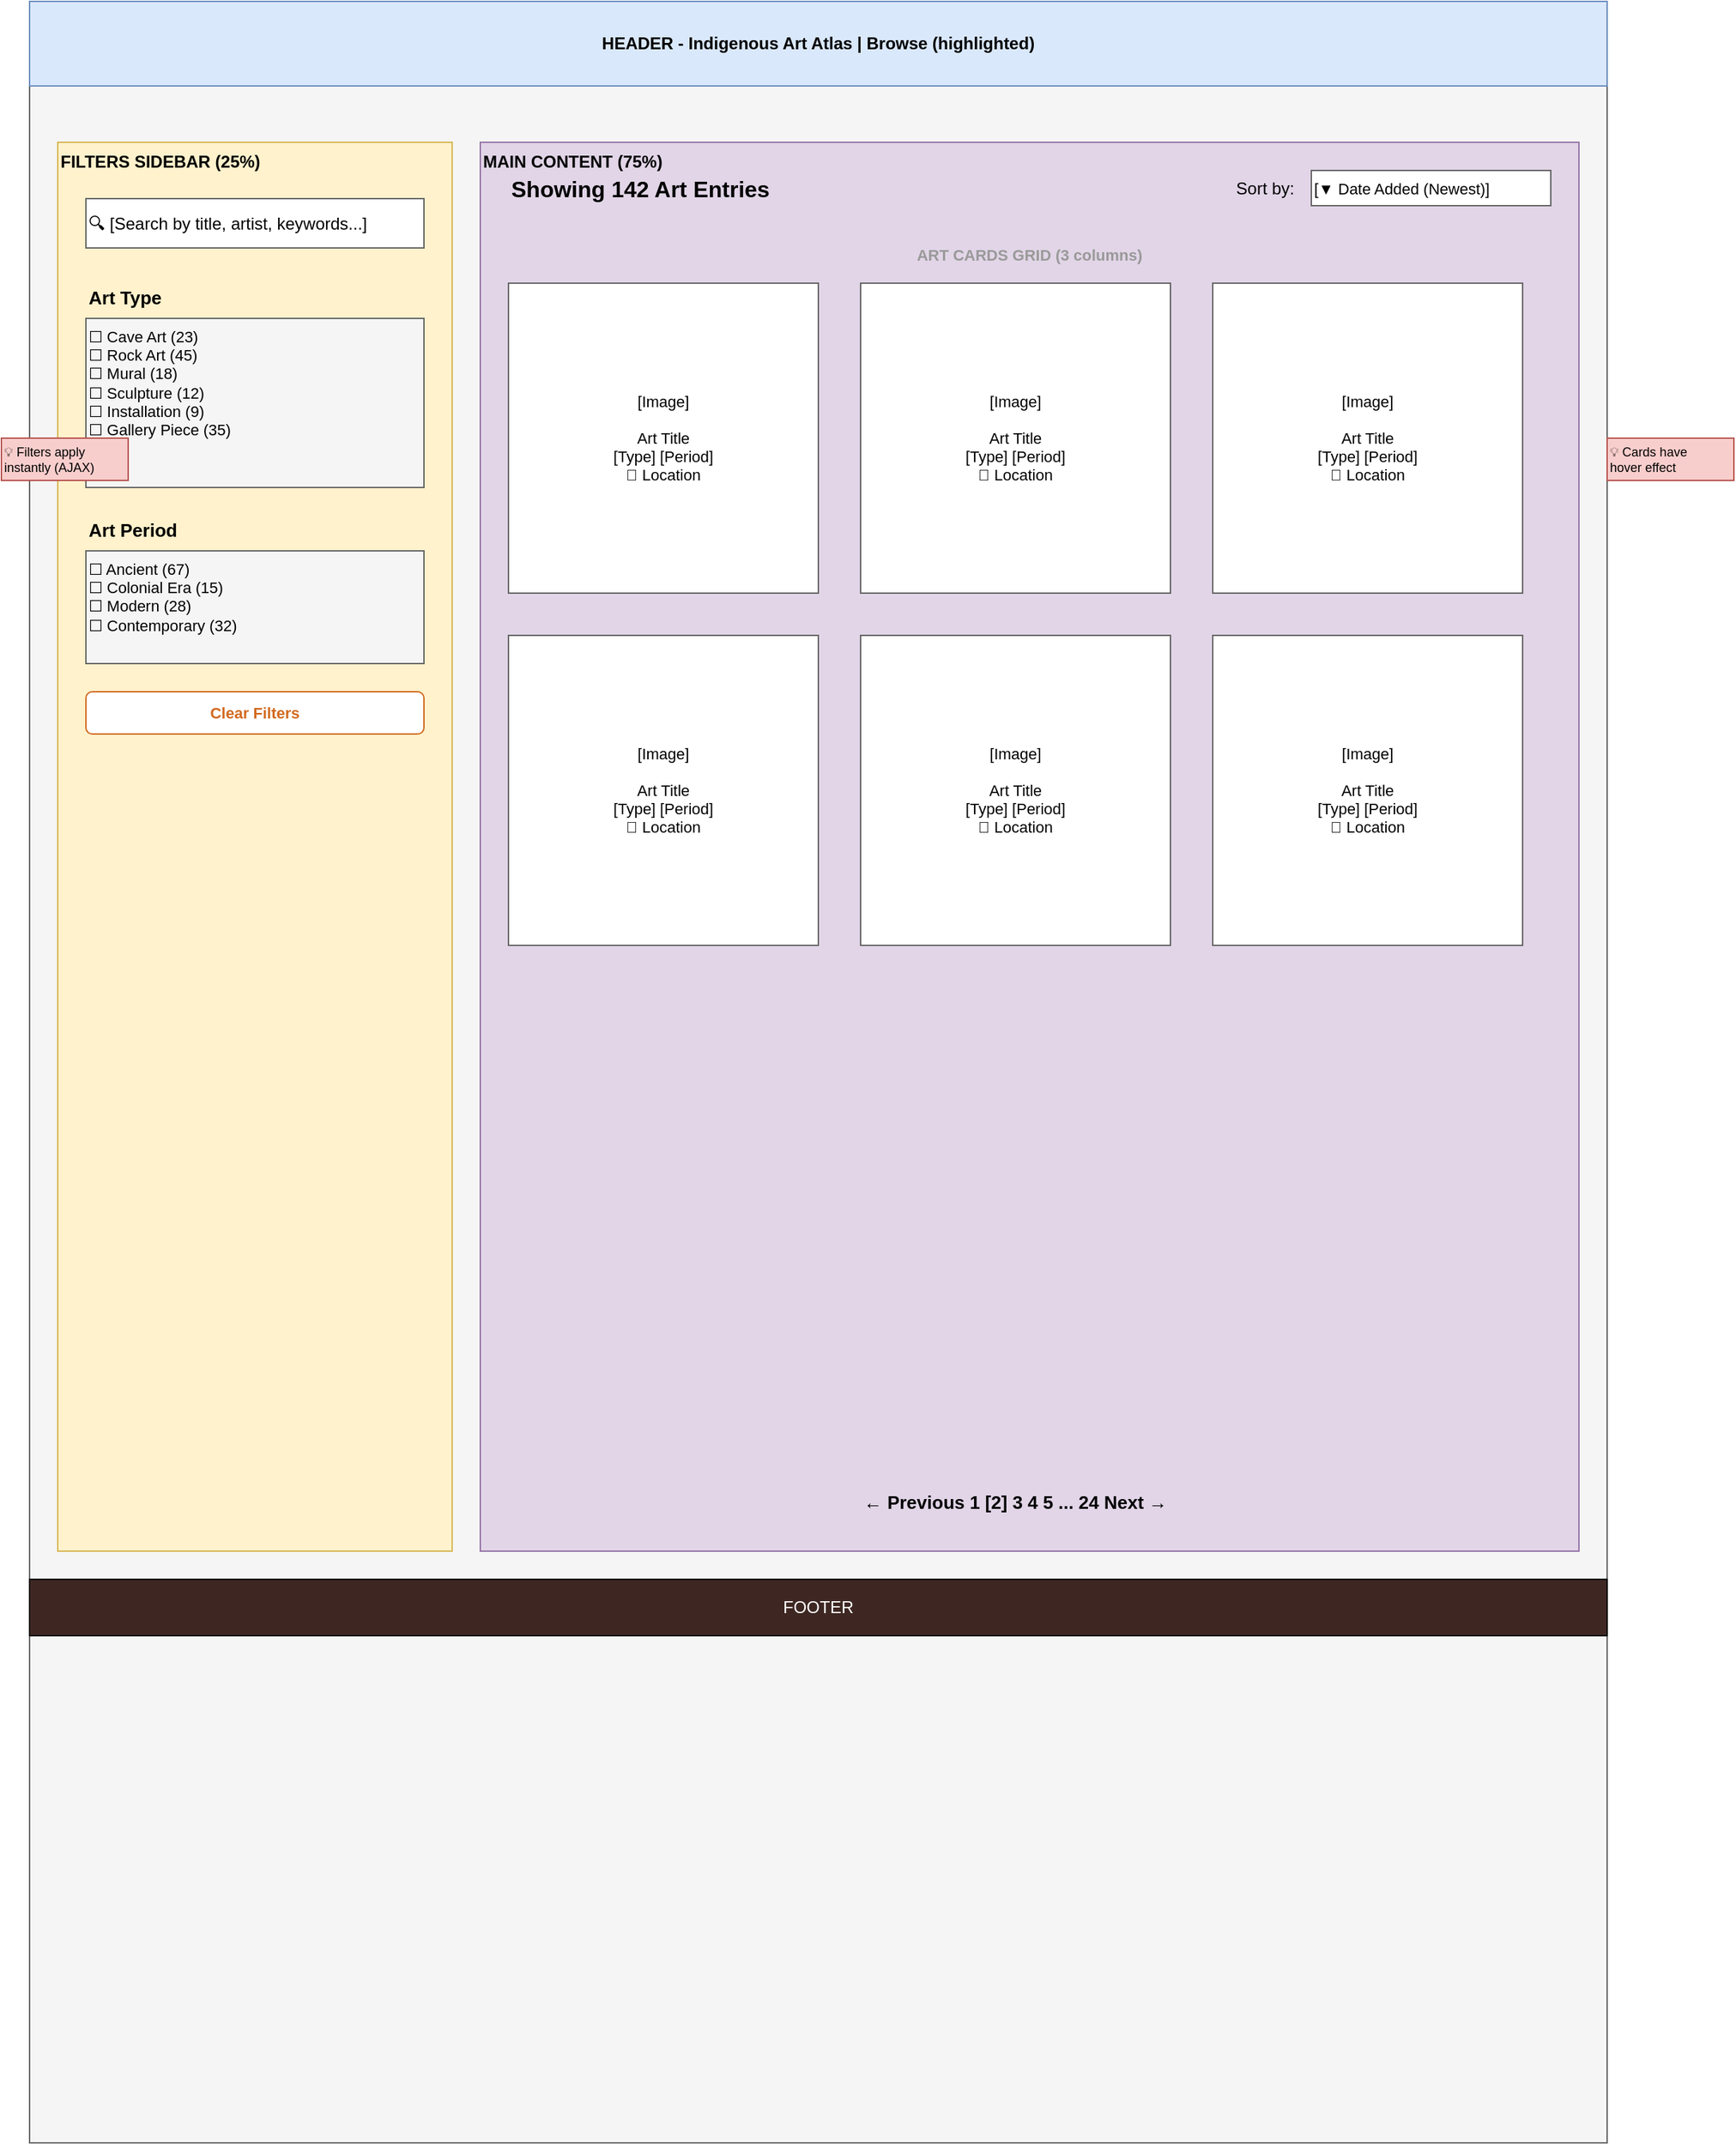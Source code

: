 <?xml version="1.0" encoding="UTF-8"?>
<mxfile>
  <diagram name="Browse Page Wireframe" id="browse">
    <mxGraphModel dx="1434" dy="844" grid="1" gridSize="10" guides="1" tooltips="1" connect="1" arrows="1" fold="1" page="1" pageScale="1" pageWidth="1200" pageHeight="1600">
      <root>
        <mxCell id="0"/>
        <mxCell id="1" parent="0"/>
        <mxCell id="browser" value="" style="rounded=0;whiteSpace=wrap;html=1;fillColor=#f5f5f5;strokeColor=#666666;" vertex="1" parent="1">
          <mxGeometry x="40" y="40" width="1120" height="1520" as="geometry"/>
        </mxCell>
        <mxCell id="header" value="HEADER - Indigenous Art Atlas | Browse (highlighted)" style="rounded=0;whiteSpace=wrap;html=1;fillColor=#dae8fc;strokeColor=#6c8ebf;fontStyle=1" vertex="1" parent="1">
          <mxGeometry x="40" y="40" width="1120" height="60" as="geometry"/>
        </mxCell>
        <mxCell id="filters-sidebar" value="FILTERS SIDEBAR (25%)" style="rounded=0;whiteSpace=wrap;html=1;fillColor=#fff2cc;strokeColor=#d6b656;fontStyle=1;align=left;verticalAlign=top;" vertex="1" parent="1">
          <mxGeometry x="60" y="140" width="280" height="1000" as="geometry"/>
        </mxCell>
        <mxCell id="search-box" value="🔍 [Search by title, artist, keywords...]" style="rounded=0;whiteSpace=wrap;html=1;fillColor=#ffffff;strokeColor=#666666;align=left;fontSize=12;" vertex="1" parent="1">
          <mxGeometry x="80" y="180" width="240" height="35" as="geometry"/>
        </mxCell>
        <mxCell id="filter-type-label" value="Art Type" style="text;html=1;strokeColor=none;fillColor=none;align=left;verticalAlign=middle;whiteSpace=wrap;rounded=0;fontSize=13;fontStyle=1" vertex="1" parent="1">
          <mxGeometry x="80" y="240" width="240" height="20" as="geometry"/>
        </mxCell>
        <mxCell id="filter-type" value="☐ Cave Art (23)&#xa;☐ Rock Art (45)&#xa;☐ Mural (18)&#xa;☐ Sculpture (12)&#xa;☐ Installation (9)&#xa;☐ Gallery Piece (35)" style="rounded=0;whiteSpace=wrap;html=1;fillColor=#f5f5f5;strokeColor=#666666;align=left;verticalAlign=top;fontSize=11;" vertex="1" parent="1">
          <mxGeometry x="80" y="265" width="240" height="120" as="geometry"/>
        </mxCell>
        <mxCell id="filter-period-label" value="Art Period" style="text;html=1;strokeColor=none;fillColor=none;align=left;verticalAlign=middle;whiteSpace=wrap;rounded=0;fontSize=13;fontStyle=1" vertex="1" parent="1">
          <mxGeometry x="80" y="405" width="240" height="20" as="geometry"/>
        </mxCell>
        <mxCell id="filter-period" value="☐ Ancient (67)&#xa;☐ Colonial Era (15)&#xa;☐ Modern (28)&#xa;☐ Contemporary (32)" style="rounded=0;whiteSpace=wrap;html=1;fillColor=#f5f5f5;strokeColor=#666666;align=left;verticalAlign=top;fontSize=11;" vertex="1" parent="1">
          <mxGeometry x="80" y="430" width="240" height="80" as="geometry"/>
        </mxCell>
        <mxCell id="btn-clear" value="Clear Filters" style="rounded=1;whiteSpace=wrap;html=1;fillColor=#ffffff;strokeColor=#d2691e;fontColor=#d2691e;fontSize=11;fontStyle=1" vertex="1" parent="1">
          <mxGeometry x="80" y="530" width="240" height="30" as="geometry"/>
        </mxCell>
        <mxCell id="main-content" value="MAIN CONTENT (75%)" style="rounded=0;whiteSpace=wrap;html=1;fillColor=#e1d5e7;strokeColor=#9673a6;fontStyle=1;align=left;verticalAlign=top;" vertex="1" parent="1">
          <mxGeometry x="360" y="140" width="780" height="1000" as="geometry"/>
        </mxCell>
        <mxCell id="results-header" value="Showing 142 Art Entries" style="text;html=1;strokeColor=none;fillColor=none;align=left;verticalAlign=middle;whiteSpace=wrap;rounded=0;fontSize=16;fontStyle=1" vertex="1" parent="1">
          <mxGeometry x="380" y="160" width="300" height="25" as="geometry"/>
        </mxCell>
        <mxCell id="sort-label" value="Sort by:" style="text;html=1;strokeColor=none;fillColor=none;align=right;verticalAlign=middle;whiteSpace=wrap;rounded=0;fontSize=12;" vertex="1" parent="1">
          <mxGeometry x="880" y="160" width="60" height="25" as="geometry"/>
        </mxCell>
        <mxCell id="sort-select" value="[▼ Date Added (Newest)]" style="rounded=0;whiteSpace=wrap;html=1;fillColor=#ffffff;strokeColor=#666666;align=left;fontSize=11;" vertex="1" parent="1">
          <mxGeometry x="950" y="160" width="170" height="25" as="geometry"/>
        </mxCell>
        <mxCell id="results-grid" value="ART CARDS GRID (3 columns)" style="text;html=1;strokeColor=none;fillColor=none;align=center;verticalAlign=middle;whiteSpace=wrap;rounded=0;fontSize=11;fontStyle=1;fontColor=#999999;" vertex="1" parent="1">
          <mxGeometry x="380" y="210" width="740" height="20" as="geometry"/>
        </mxCell>
        <mxCell id="card1" value="[Image]&#xa;&#xa;Art Title&#xa;[Type] [Period]&#xa;📍 Location" style="rounded=0;whiteSpace=wrap;html=1;fillColor=#ffffff;strokeColor=#666666;align=center;fontSize=11;" vertex="1" parent="1">
          <mxGeometry x="380" y="240" width="220" height="220" as="geometry"/>
        </mxCell>
        <mxCell id="card2" value="[Image]&#xa;&#xa;Art Title&#xa;[Type] [Period]&#xa;📍 Location" style="rounded=0;whiteSpace=wrap;html=1;fillColor=#ffffff;strokeColor=#666666;align=center;fontSize=11;" vertex="1" parent="1">
          <mxGeometry x="630" y="240" width="220" height="220" as="geometry"/>
        </mxCell>
        <mxCell id="card3" value="[Image]&#xa;&#xa;Art Title&#xa;[Type] [Period]&#xa;📍 Location" style="rounded=0;whiteSpace=wrap;html=1;fillColor=#ffffff;strokeColor=#666666;align=center;fontSize=11;" vertex="1" parent="1">
          <mxGeometry x="880" y="240" width="220" height="220" as="geometry"/>
        </mxCell>
        <mxCell id="card4" value="[Image]&#xa;&#xa;Art Title&#xa;[Type] [Period]&#xa;📍 Location" style="rounded=0;whiteSpace=wrap;html=1;fillColor=#ffffff;strokeColor=#666666;align=center;fontSize=11;" vertex="1" parent="1">
          <mxGeometry x="380" y="490" width="220" height="220" as="geometry"/>
        </mxCell>
        <mxCell id="card5" value="[Image]&#xa;&#xa;Art Title&#xa;[Type] [Period]&#xa;📍 Location" style="rounded=0;whiteSpace=wrap;html=1;fillColor=#ffffff;strokeColor=#666666;align=center;fontSize=11;" vertex="1" parent="1">
          <mxGeometry x="630" y="490" width="220" height="220" as="geometry"/>
        </mxCell>
        <mxCell id="card6" value="[Image]&#xa;&#xa;Art Title&#xa;[Type] [Period]&#xa;📍 Location" style="rounded=0;whiteSpace=wrap;html=1;fillColor=#ffffff;strokeColor=#666666;align=center;fontSize=11;" vertex="1" parent="1">
          <mxGeometry x="880" y="490" width="220" height="220" as="geometry"/>
        </mxCell>
        <mxCell id="pagination" value="← Previous  1  [2]  3  4  5  ...  24  Next →" style="text;html=1;strokeColor=none;fillColor=none;align=center;verticalAlign=middle;whiteSpace=wrap;rounded=0;fontSize=13;fontStyle=1" vertex="1" parent="1">
          <mxGeometry x="520" y="1090" width="440" height="30" as="geometry"/>
        </mxCell>
        <mxCell id="footer" value="FOOTER" style="rounded=0;whiteSpace=wrap;html=1;fillColor=#3e2723;strokeColor=#000000;fontColor=#ffffff;align=center;" vertex="1" parent="1">
          <mxGeometry x="40" y="1160" width="1120" height="40" as="geometry"/>
        </mxCell>
        <mxCell id="note1" value="💡 Filters apply&#xa;instantly (AJAX)" style="text;html=1;strokeColor=#b85450;fillColor=#f8cecc;align=left;verticalAlign=middle;whiteSpace=wrap;rounded=0;fontSize=9;" vertex="1" parent="1">
          <mxGeometry x="20" y="350" width="90" height="30" as="geometry"/>
        </mxCell>
        <mxCell id="note2" value="💡 Cards have&#xa;hover effect" style="text;html=1;strokeColor=#b85450;fillColor=#f8cecc;align=left;verticalAlign=middle;whiteSpace=wrap;rounded=0;fontSize=9;" vertex="1" parent="1">
          <mxGeometry x="1160" y="350" width="90" height="30" as="geometry"/>
        </mxCell>
      </root>
    </mxGraphModel>
  </diagram>
</mxfile>
